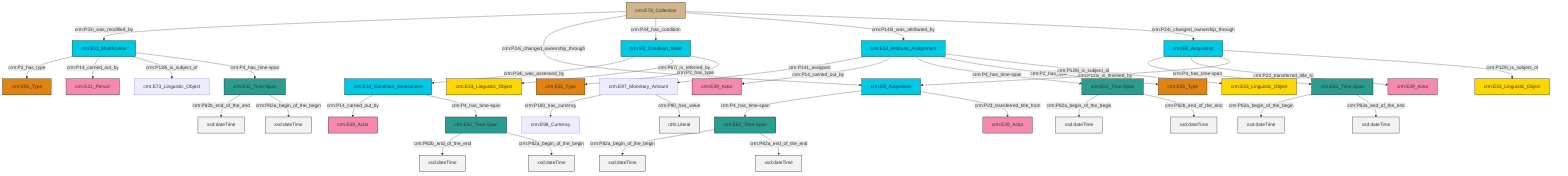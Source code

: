 graph TD
classDef Literal fill:#f2f2f2,stroke:#000000;
classDef CRM_Entity fill:#FFFFFF,stroke:#000000;
classDef Temporal_Entity fill:#00C9E6, stroke:#000000;
classDef Type fill:#E18312, stroke:#000000;
classDef Time-Span fill:#2C9C91, stroke:#000000;
classDef Appellation fill:#FFEB7F, stroke:#000000;
classDef Place fill:#008836, stroke:#000000;
classDef Persistent_Item fill:#B266B2, stroke:#000000;
classDef Conceptual_Object fill:#FFD700, stroke:#000000;
classDef Physical_Thing fill:#D2B48C, stroke:#000000;
classDef Actor fill:#f58aad, stroke:#000000;
classDef PC_Classes fill:#4ce600, stroke:#000000;
classDef Multi fill:#cccccc,stroke:#000000;

6["crm:E52_Time-Span"]:::Time-Span -->|crm:P82a_begin_of_the_begin| 7[xsd:dateTime]:::Literal
10["crm:E52_Time-Span"]:::Time-Span -->|crm:P82a_begin_of_the_begin| 11[xsd:dateTime]:::Literal
12["crm:E11_Modification"]:::Temporal_Entity -->|crm:P2_has_type| 0["crm:E55_Type"]:::Type
13["crm:E8_Acquisition"]:::Temporal_Entity -->|crm:P4_has_time-span| 10["crm:E52_Time-Span"]:::Time-Span
4["crm:E13_Attribute_Assignment"]:::Temporal_Entity -->|crm:P141_assigned| 14["crm:E97_Monetary_Amount"]:::Default
12["crm:E11_Modification"]:::Temporal_Entity -->|crm:P14_carried_out_by| 17["crm:E21_Person"]:::Actor
10["crm:E52_Time-Span"]:::Time-Span -->|crm:P82a_end_of_the_end| 18[xsd:dateTime]:::Literal
19["crm:E52_Time-Span"]:::Time-Span -->|crm:P82a_begin_of_the_begin| 20[xsd:dateTime]:::Literal
21["crm:E3_Condition_State"]:::Temporal_Entity -->|crm:P34i_was_assessed_by| 22["crm:E14_Condition_Assessment"]:::Temporal_Entity
4["crm:E13_Attribute_Assignment"]:::Temporal_Entity -->|crm:P14_carried_out_by| 23["crm:E39_Actor"]:::Actor
19["crm:E52_Time-Span"]:::Time-Span -->|crm:P82b_end_of_the_end| 24[xsd:dateTime]:::Literal
13["crm:E8_Acquisition"]:::Temporal_Entity -->|crm:P22_transferred_title_to| 25["crm:E39_Actor"]:::Actor
2["crm:E78_Collection"]:::Physical_Thing -->|crm:P31i_was_modified_by| 12["crm:E11_Modification"]:::Temporal_Entity
4["crm:E13_Attribute_Assignment"]:::Temporal_Entity -->|crm:P4_has_time-span| 19["crm:E52_Time-Span"]:::Time-Span
12["crm:E11_Modification"]:::Temporal_Entity -->|crm:P119i_is_subject_of| 8["crm:E73_Linguistic_Object"]:::Default
21["crm:E3_Condition_State"]:::Temporal_Entity -->|crm:P67i_is_referred_by| 15["crm:E33_Linguistic_Object"]:::Conceptual_Object
12["crm:E11_Modification"]:::Temporal_Entity -->|crm:P4_has_time-span| 29["crm:E52_Time-Span"]:::Time-Span
22["crm:E14_Condition_Assessment"]:::Temporal_Entity -->|crm:P14_carried_out_by| 32["crm:E39_Actor"]:::Actor
4["crm:E13_Attribute_Assignment"]:::Temporal_Entity -->|crm:P2_has_type| 41["crm:E55_Type"]:::Type
33["crm:E52_Time-Span"]:::Time-Span -->|crm:P82b_end_of_the_end| 42[xsd:dateTime]:::Literal
29["crm:E52_Time-Span"]:::Time-Span -->|crm:P82b_end_of_the_end| 43[xsd:dateTime]:::Literal
6["crm:E52_Time-Span"]:::Time-Span -->|crm:P82a_end_of_the_end| 44[xsd:dateTime]:::Literal
29["crm:E52_Time-Span"]:::Time-Span -->|crm:P82a_begin_of_the_begin| 45[xsd:dateTime]:::Literal
39["crm:E8_Acquisition"]:::Temporal_Entity -->|crm:P4_has_time-span| 6["crm:E52_Time-Span"]:::Time-Span
14["crm:E97_Monetary_Amount"]:::Default -->|crm:P180_has_currency| 49["crm:E98_Currency"]:::Default
13["crm:E8_Acquisition"]:::Temporal_Entity -->|crm:P115i_is_finished_by| 39["crm:E8_Acquisition"]:::Temporal_Entity
33["crm:E52_Time-Span"]:::Time-Span -->|crm:P82a_begin_of_the_begin| 52[xsd:dateTime]:::Literal
13["crm:E8_Acquisition"]:::Temporal_Entity -->|crm:P129i_is_subject_of| 50["crm:E33_Linguistic_Object"]:::Conceptual_Object
14["crm:E97_Monetary_Amount"]:::Default -->|crm:P90_has_value| 53[rdfs:Literal]:::Literal
2["crm:E78_Collection"]:::Physical_Thing -->|crm:P24i_changed_ownership_through| 39["crm:E8_Acquisition"]:::Temporal_Entity
4["crm:E13_Attribute_Assignment"]:::Temporal_Entity -->|crm:P129i_is_subject_of| 54["crm:E33_Linguistic_Object"]:::Conceptual_Object
2["crm:E78_Collection"]:::Physical_Thing -->|crm:P44_has_condition| 21["crm:E3_Condition_State"]:::Temporal_Entity
2["crm:E78_Collection"]:::Physical_Thing -->|crm:P140i_was_attributed_by| 4["crm:E13_Attribute_Assignment"]:::Temporal_Entity
22["crm:E14_Condition_Assessment"]:::Temporal_Entity -->|crm:P4_has_time-span| 33["crm:E52_Time-Span"]:::Time-Span
21["crm:E3_Condition_State"]:::Temporal_Entity -->|crm:P2_has_type| 59["crm:E55_Type"]:::Type
2["crm:E78_Collection"]:::Physical_Thing -->|crm:P24i_changed_ownership_through| 13["crm:E8_Acquisition"]:::Temporal_Entity
39["crm:E8_Acquisition"]:::Temporal_Entity -->|crm:P23_transferred_title_from| 46["crm:E39_Actor"]:::Actor
